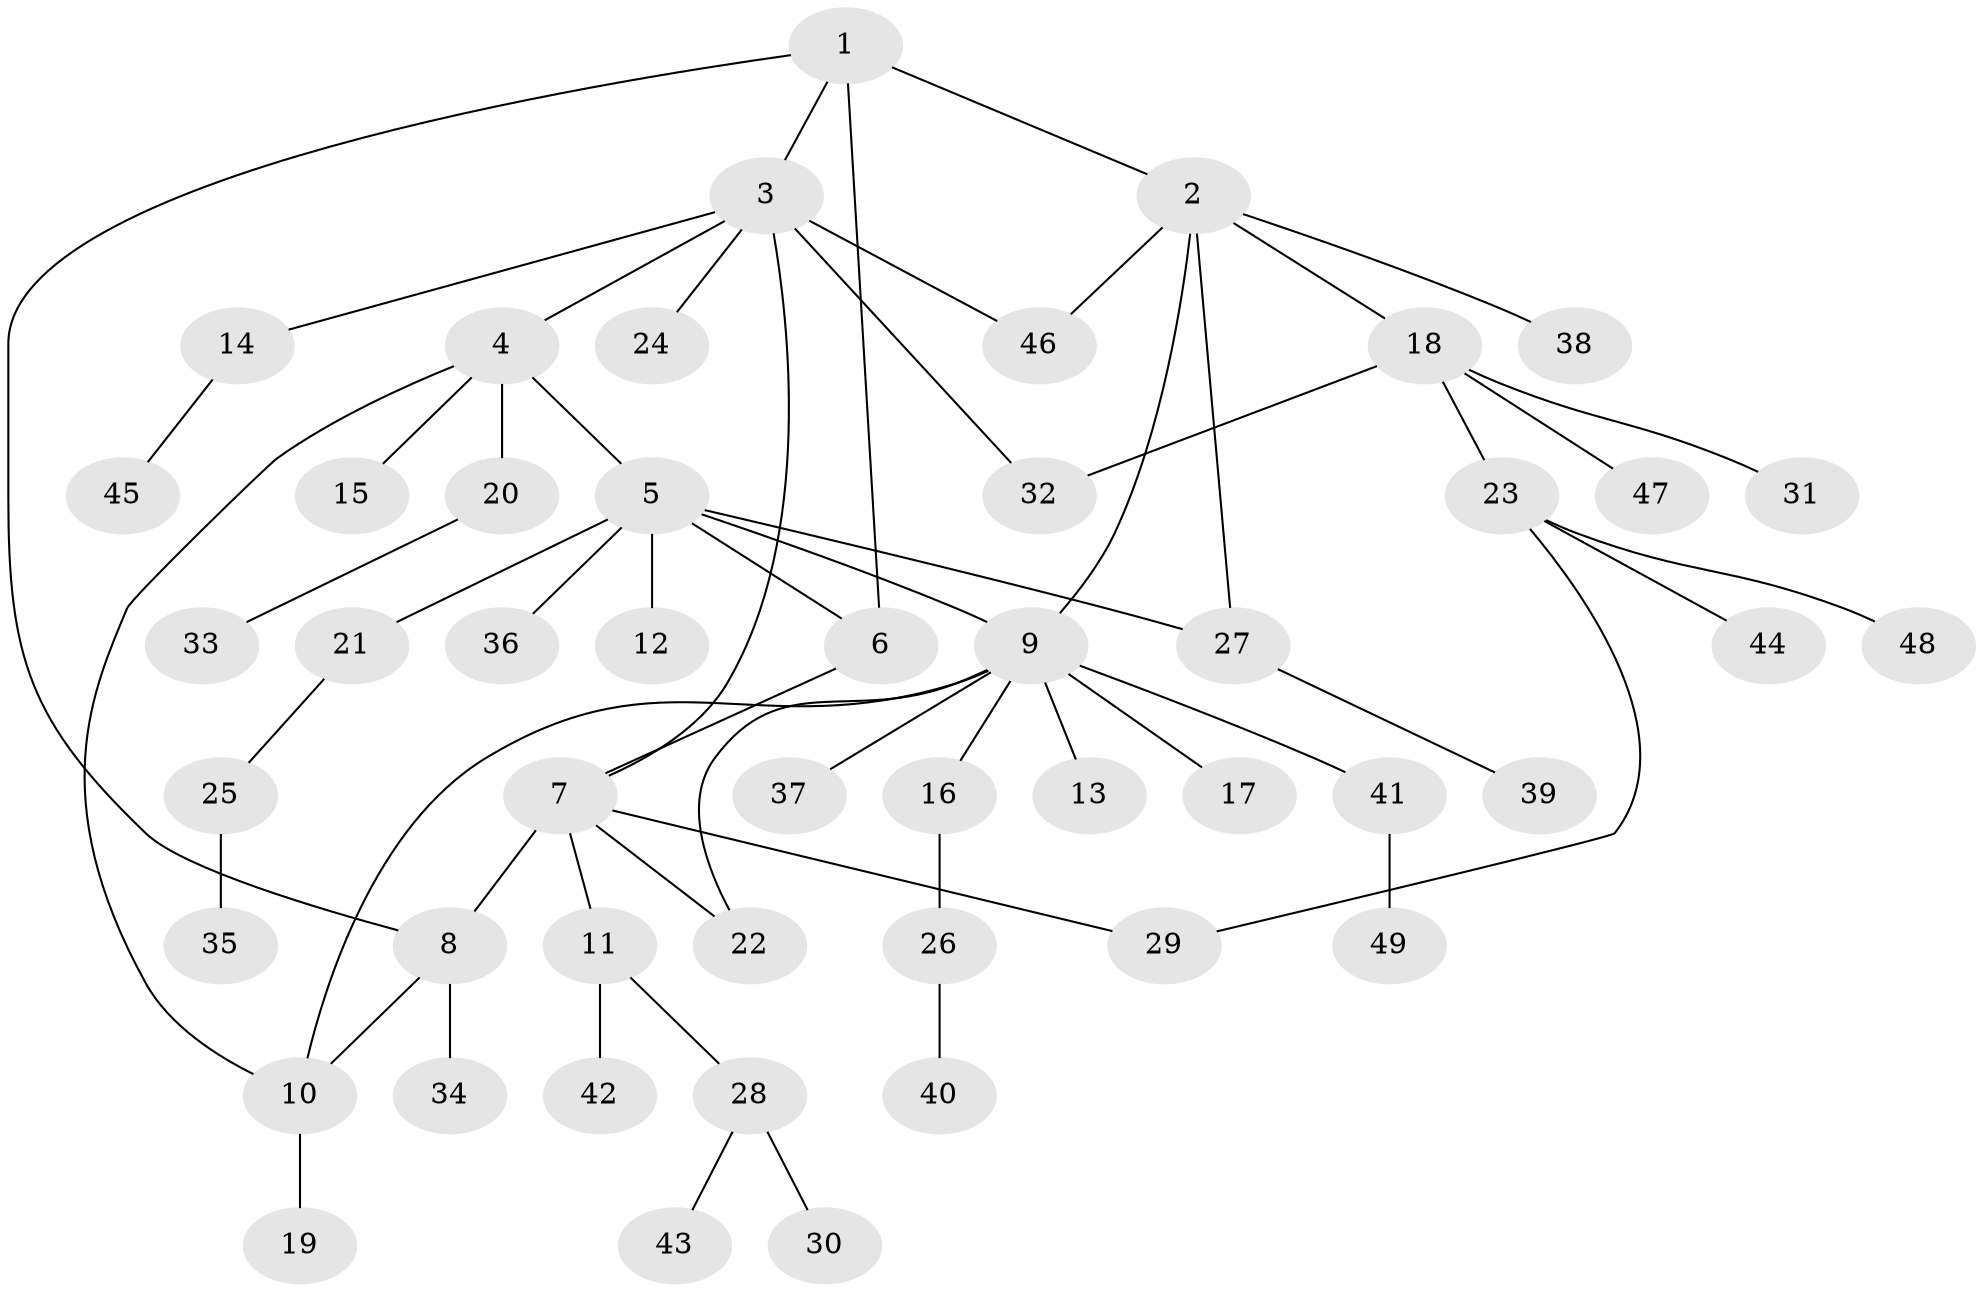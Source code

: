 // Generated by graph-tools (version 1.1) at 2025/11/02/27/25 16:11:33]
// undirected, 49 vertices, 59 edges
graph export_dot {
graph [start="1"]
  node [color=gray90,style=filled];
  1;
  2;
  3;
  4;
  5;
  6;
  7;
  8;
  9;
  10;
  11;
  12;
  13;
  14;
  15;
  16;
  17;
  18;
  19;
  20;
  21;
  22;
  23;
  24;
  25;
  26;
  27;
  28;
  29;
  30;
  31;
  32;
  33;
  34;
  35;
  36;
  37;
  38;
  39;
  40;
  41;
  42;
  43;
  44;
  45;
  46;
  47;
  48;
  49;
  1 -- 2;
  1 -- 3;
  1 -- 6;
  1 -- 8;
  2 -- 9;
  2 -- 18;
  2 -- 27;
  2 -- 38;
  2 -- 46;
  3 -- 4;
  3 -- 7;
  3 -- 14;
  3 -- 24;
  3 -- 32;
  3 -- 46;
  4 -- 5;
  4 -- 10;
  4 -- 15;
  4 -- 20;
  5 -- 6;
  5 -- 9;
  5 -- 12;
  5 -- 21;
  5 -- 27;
  5 -- 36;
  6 -- 7;
  7 -- 8;
  7 -- 11;
  7 -- 22;
  7 -- 29;
  8 -- 10;
  8 -- 34;
  9 -- 10;
  9 -- 13;
  9 -- 16;
  9 -- 17;
  9 -- 22;
  9 -- 37;
  9 -- 41;
  10 -- 19;
  11 -- 28;
  11 -- 42;
  14 -- 45;
  16 -- 26;
  18 -- 23;
  18 -- 31;
  18 -- 32;
  18 -- 47;
  20 -- 33;
  21 -- 25;
  23 -- 29;
  23 -- 44;
  23 -- 48;
  25 -- 35;
  26 -- 40;
  27 -- 39;
  28 -- 30;
  28 -- 43;
  41 -- 49;
}
